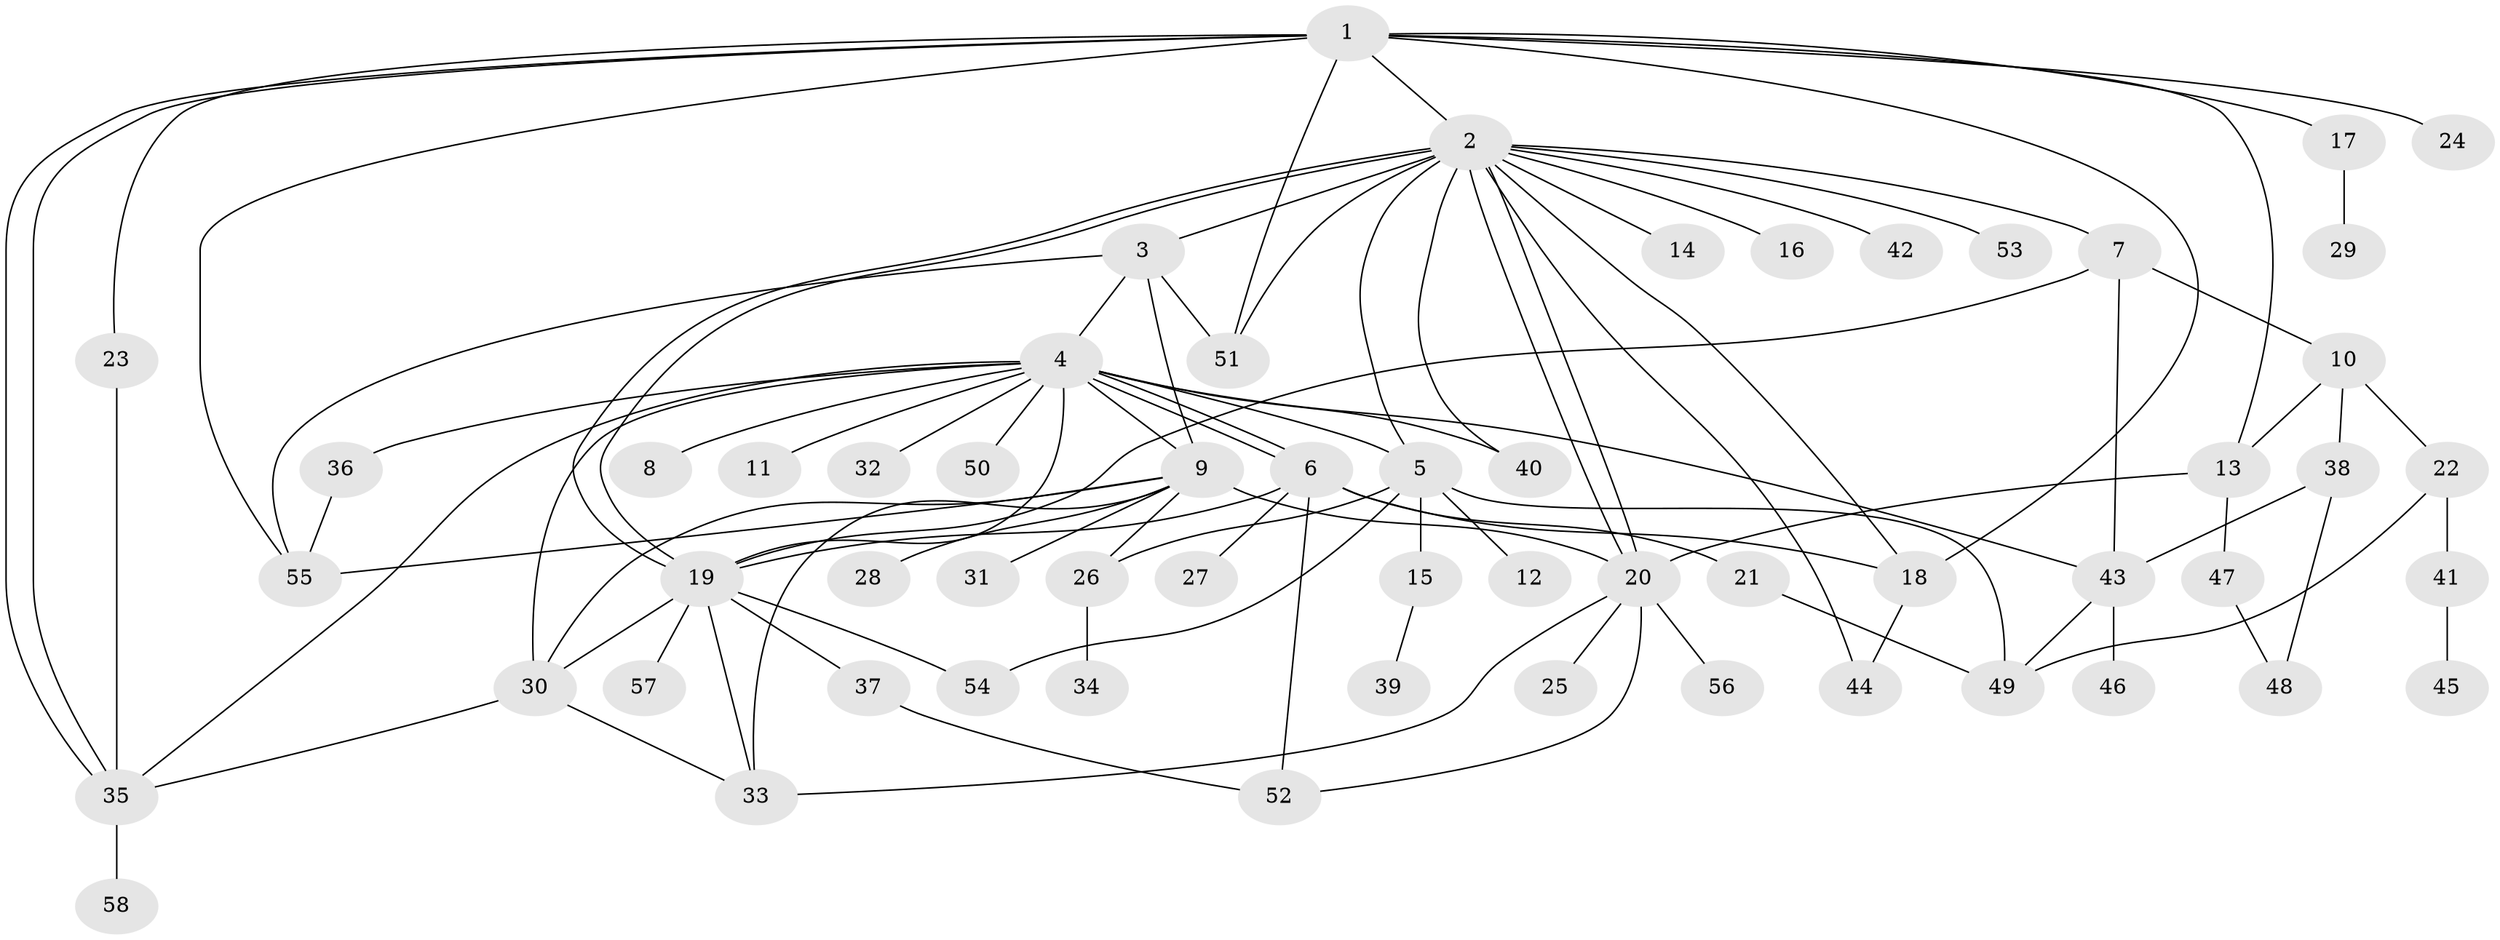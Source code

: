// Generated by graph-tools (version 1.1) at 2025/47/03/09/25 04:47:08]
// undirected, 58 vertices, 96 edges
graph export_dot {
graph [start="1"]
  node [color=gray90,style=filled];
  1;
  2;
  3;
  4;
  5;
  6;
  7;
  8;
  9;
  10;
  11;
  12;
  13;
  14;
  15;
  16;
  17;
  18;
  19;
  20;
  21;
  22;
  23;
  24;
  25;
  26;
  27;
  28;
  29;
  30;
  31;
  32;
  33;
  34;
  35;
  36;
  37;
  38;
  39;
  40;
  41;
  42;
  43;
  44;
  45;
  46;
  47;
  48;
  49;
  50;
  51;
  52;
  53;
  54;
  55;
  56;
  57;
  58;
  1 -- 2;
  1 -- 13;
  1 -- 17;
  1 -- 18;
  1 -- 23;
  1 -- 24;
  1 -- 35;
  1 -- 35;
  1 -- 51;
  1 -- 55;
  2 -- 3;
  2 -- 5;
  2 -- 7;
  2 -- 14;
  2 -- 16;
  2 -- 18;
  2 -- 19;
  2 -- 19;
  2 -- 20;
  2 -- 20;
  2 -- 40;
  2 -- 42;
  2 -- 44;
  2 -- 51;
  2 -- 53;
  3 -- 4;
  3 -- 9;
  3 -- 51;
  3 -- 55;
  4 -- 5;
  4 -- 6;
  4 -- 6;
  4 -- 8;
  4 -- 9;
  4 -- 11;
  4 -- 19;
  4 -- 30;
  4 -- 32;
  4 -- 35;
  4 -- 36;
  4 -- 40;
  4 -- 43;
  4 -- 50;
  5 -- 12;
  5 -- 15;
  5 -- 26;
  5 -- 49;
  5 -- 54;
  6 -- 18;
  6 -- 19;
  6 -- 21;
  6 -- 27;
  6 -- 52;
  7 -- 10;
  7 -- 19;
  7 -- 43;
  9 -- 20;
  9 -- 26;
  9 -- 28;
  9 -- 30;
  9 -- 31;
  9 -- 33;
  9 -- 55;
  10 -- 13;
  10 -- 22;
  10 -- 38;
  13 -- 20;
  13 -- 47;
  15 -- 39;
  17 -- 29;
  18 -- 44;
  19 -- 30;
  19 -- 33;
  19 -- 37;
  19 -- 54;
  19 -- 57;
  20 -- 25;
  20 -- 33;
  20 -- 52;
  20 -- 56;
  21 -- 49;
  22 -- 41;
  22 -- 49;
  23 -- 35;
  26 -- 34;
  30 -- 33;
  30 -- 35;
  35 -- 58;
  36 -- 55;
  37 -- 52;
  38 -- 43;
  38 -- 48;
  41 -- 45;
  43 -- 46;
  43 -- 49;
  47 -- 48;
}
